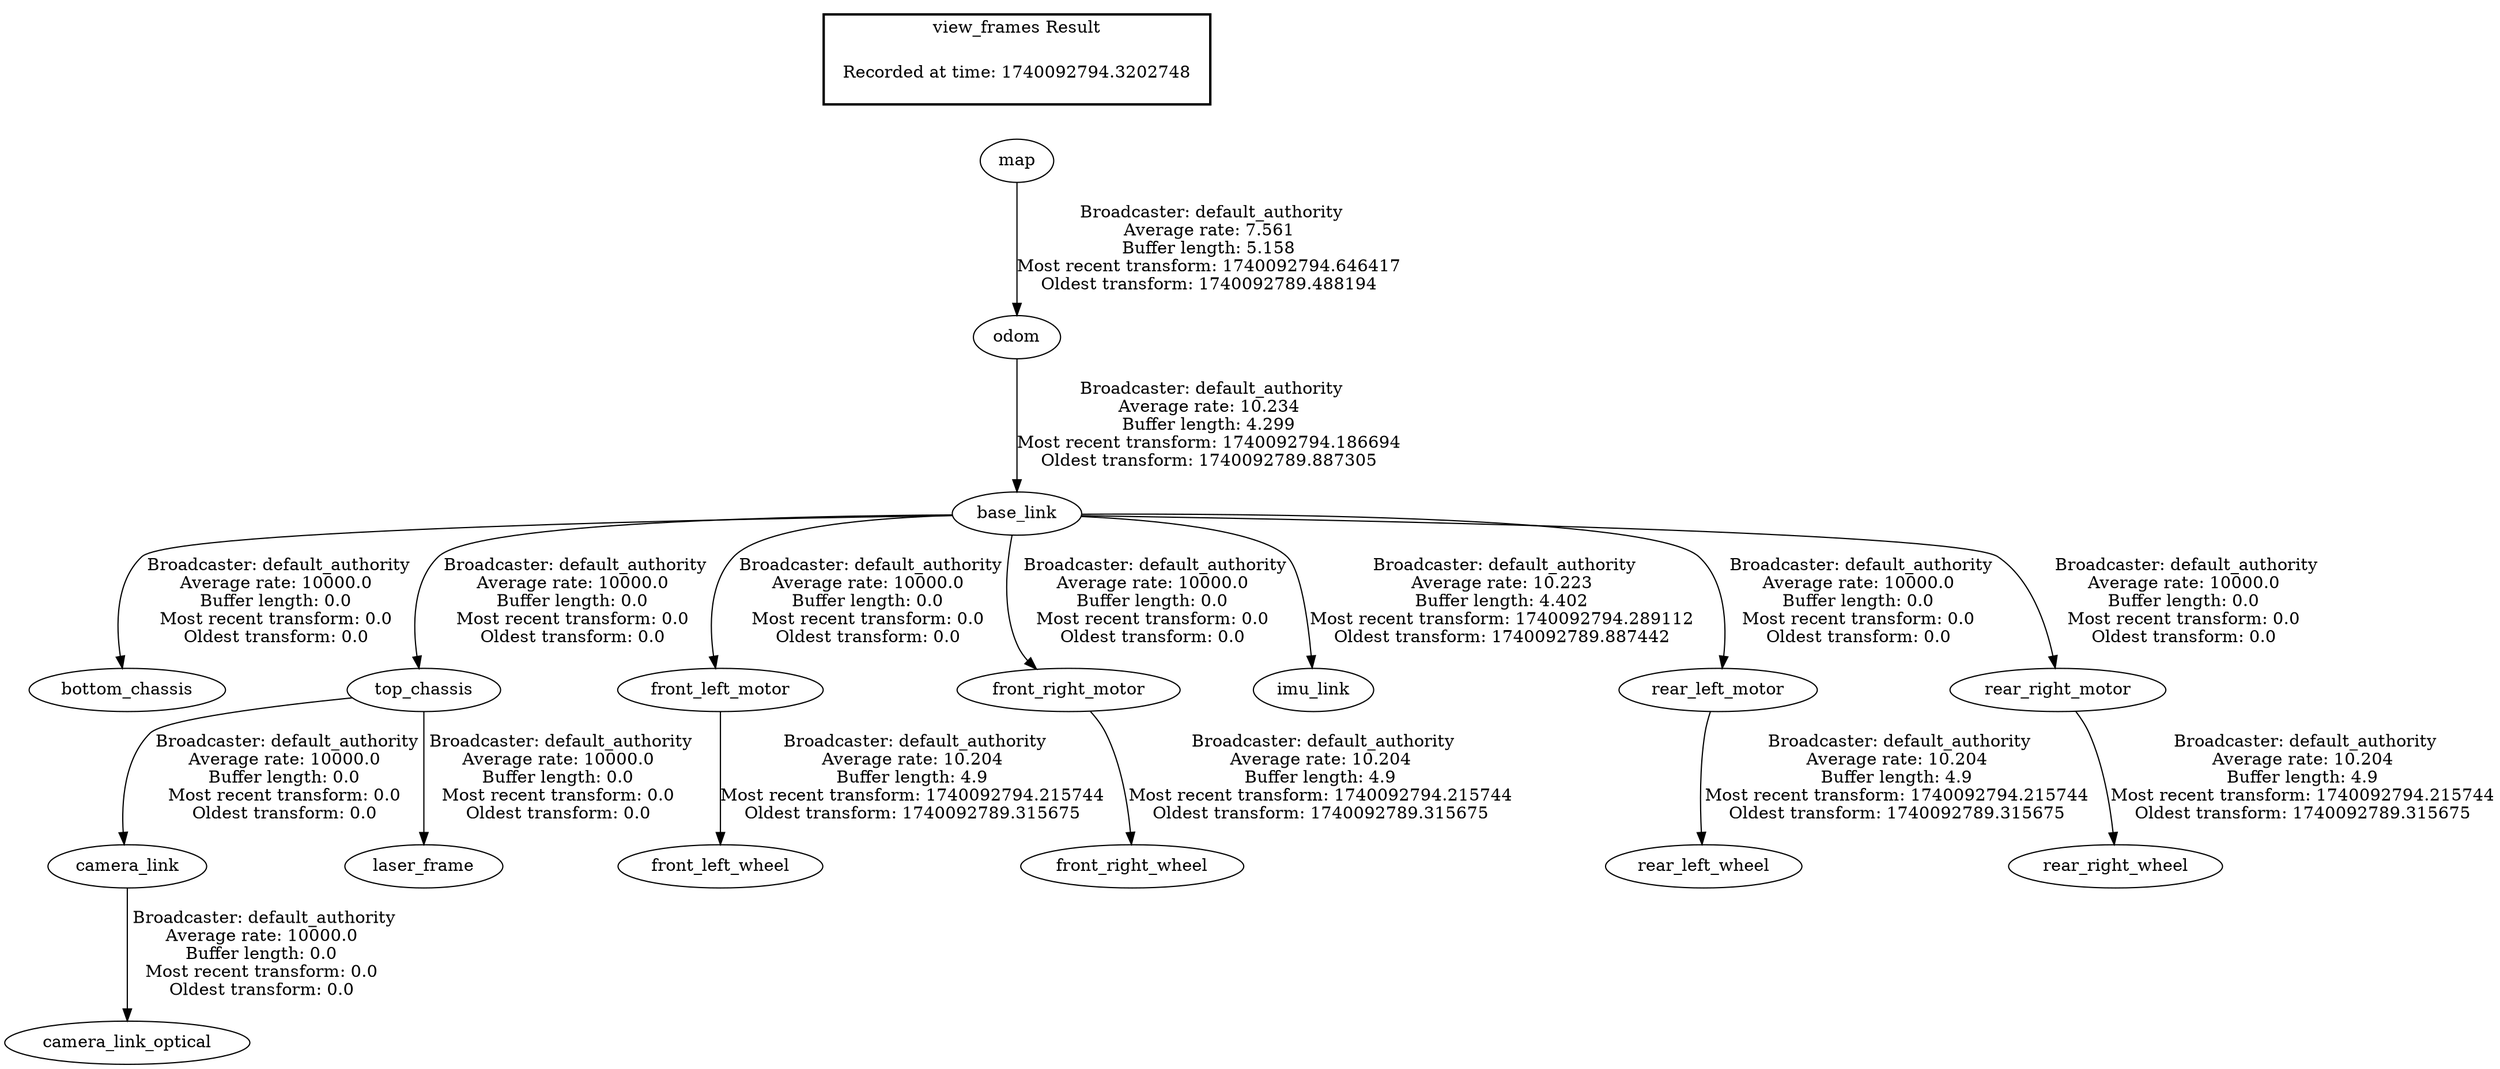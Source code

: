 digraph G {
"map" -> "odom"[label=" Broadcaster: default_authority\nAverage rate: 7.561\nBuffer length: 5.158\nMost recent transform: 1740092794.646417\nOldest transform: 1740092789.488194\n"];
"base_link" -> "bottom_chassis"[label=" Broadcaster: default_authority\nAverage rate: 10000.0\nBuffer length: 0.0\nMost recent transform: 0.0\nOldest transform: 0.0\n"];
"odom" -> "base_link"[label=" Broadcaster: default_authority\nAverage rate: 10.234\nBuffer length: 4.299\nMost recent transform: 1740092794.186694\nOldest transform: 1740092789.887305\n"];
"top_chassis" -> "camera_link"[label=" Broadcaster: default_authority\nAverage rate: 10000.0\nBuffer length: 0.0\nMost recent transform: 0.0\nOldest transform: 0.0\n"];
"base_link" -> "top_chassis"[label=" Broadcaster: default_authority\nAverage rate: 10000.0\nBuffer length: 0.0\nMost recent transform: 0.0\nOldest transform: 0.0\n"];
"camera_link" -> "camera_link_optical"[label=" Broadcaster: default_authority\nAverage rate: 10000.0\nBuffer length: 0.0\nMost recent transform: 0.0\nOldest transform: 0.0\n"];
"base_link" -> "front_left_motor"[label=" Broadcaster: default_authority\nAverage rate: 10000.0\nBuffer length: 0.0\nMost recent transform: 0.0\nOldest transform: 0.0\n"];
"base_link" -> "front_right_motor"[label=" Broadcaster: default_authority\nAverage rate: 10000.0\nBuffer length: 0.0\nMost recent transform: 0.0\nOldest transform: 0.0\n"];
"base_link" -> "imu_link"[label=" Broadcaster: default_authority\nAverage rate: 10.223\nBuffer length: 4.402\nMost recent transform: 1740092794.289112\nOldest transform: 1740092789.887442\n"];
"top_chassis" -> "laser_frame"[label=" Broadcaster: default_authority\nAverage rate: 10000.0\nBuffer length: 0.0\nMost recent transform: 0.0\nOldest transform: 0.0\n"];
"base_link" -> "rear_left_motor"[label=" Broadcaster: default_authority\nAverage rate: 10000.0\nBuffer length: 0.0\nMost recent transform: 0.0\nOldest transform: 0.0\n"];
"base_link" -> "rear_right_motor"[label=" Broadcaster: default_authority\nAverage rate: 10000.0\nBuffer length: 0.0\nMost recent transform: 0.0\nOldest transform: 0.0\n"];
"front_left_motor" -> "front_left_wheel"[label=" Broadcaster: default_authority\nAverage rate: 10.204\nBuffer length: 4.9\nMost recent transform: 1740092794.215744\nOldest transform: 1740092789.315675\n"];
"front_right_motor" -> "front_right_wheel"[label=" Broadcaster: default_authority\nAverage rate: 10.204\nBuffer length: 4.9\nMost recent transform: 1740092794.215744\nOldest transform: 1740092789.315675\n"];
"rear_left_motor" -> "rear_left_wheel"[label=" Broadcaster: default_authority\nAverage rate: 10.204\nBuffer length: 4.9\nMost recent transform: 1740092794.215744\nOldest transform: 1740092789.315675\n"];
"rear_right_motor" -> "rear_right_wheel"[label=" Broadcaster: default_authority\nAverage rate: 10.204\nBuffer length: 4.9\nMost recent transform: 1740092794.215744\nOldest transform: 1740092789.315675\n"];
edge [style=invis];
 subgraph cluster_legend { style=bold; color=black; label ="view_frames Result";
"Recorded at time: 1740092794.3202748"[ shape=plaintext ] ;
}->"map";
}